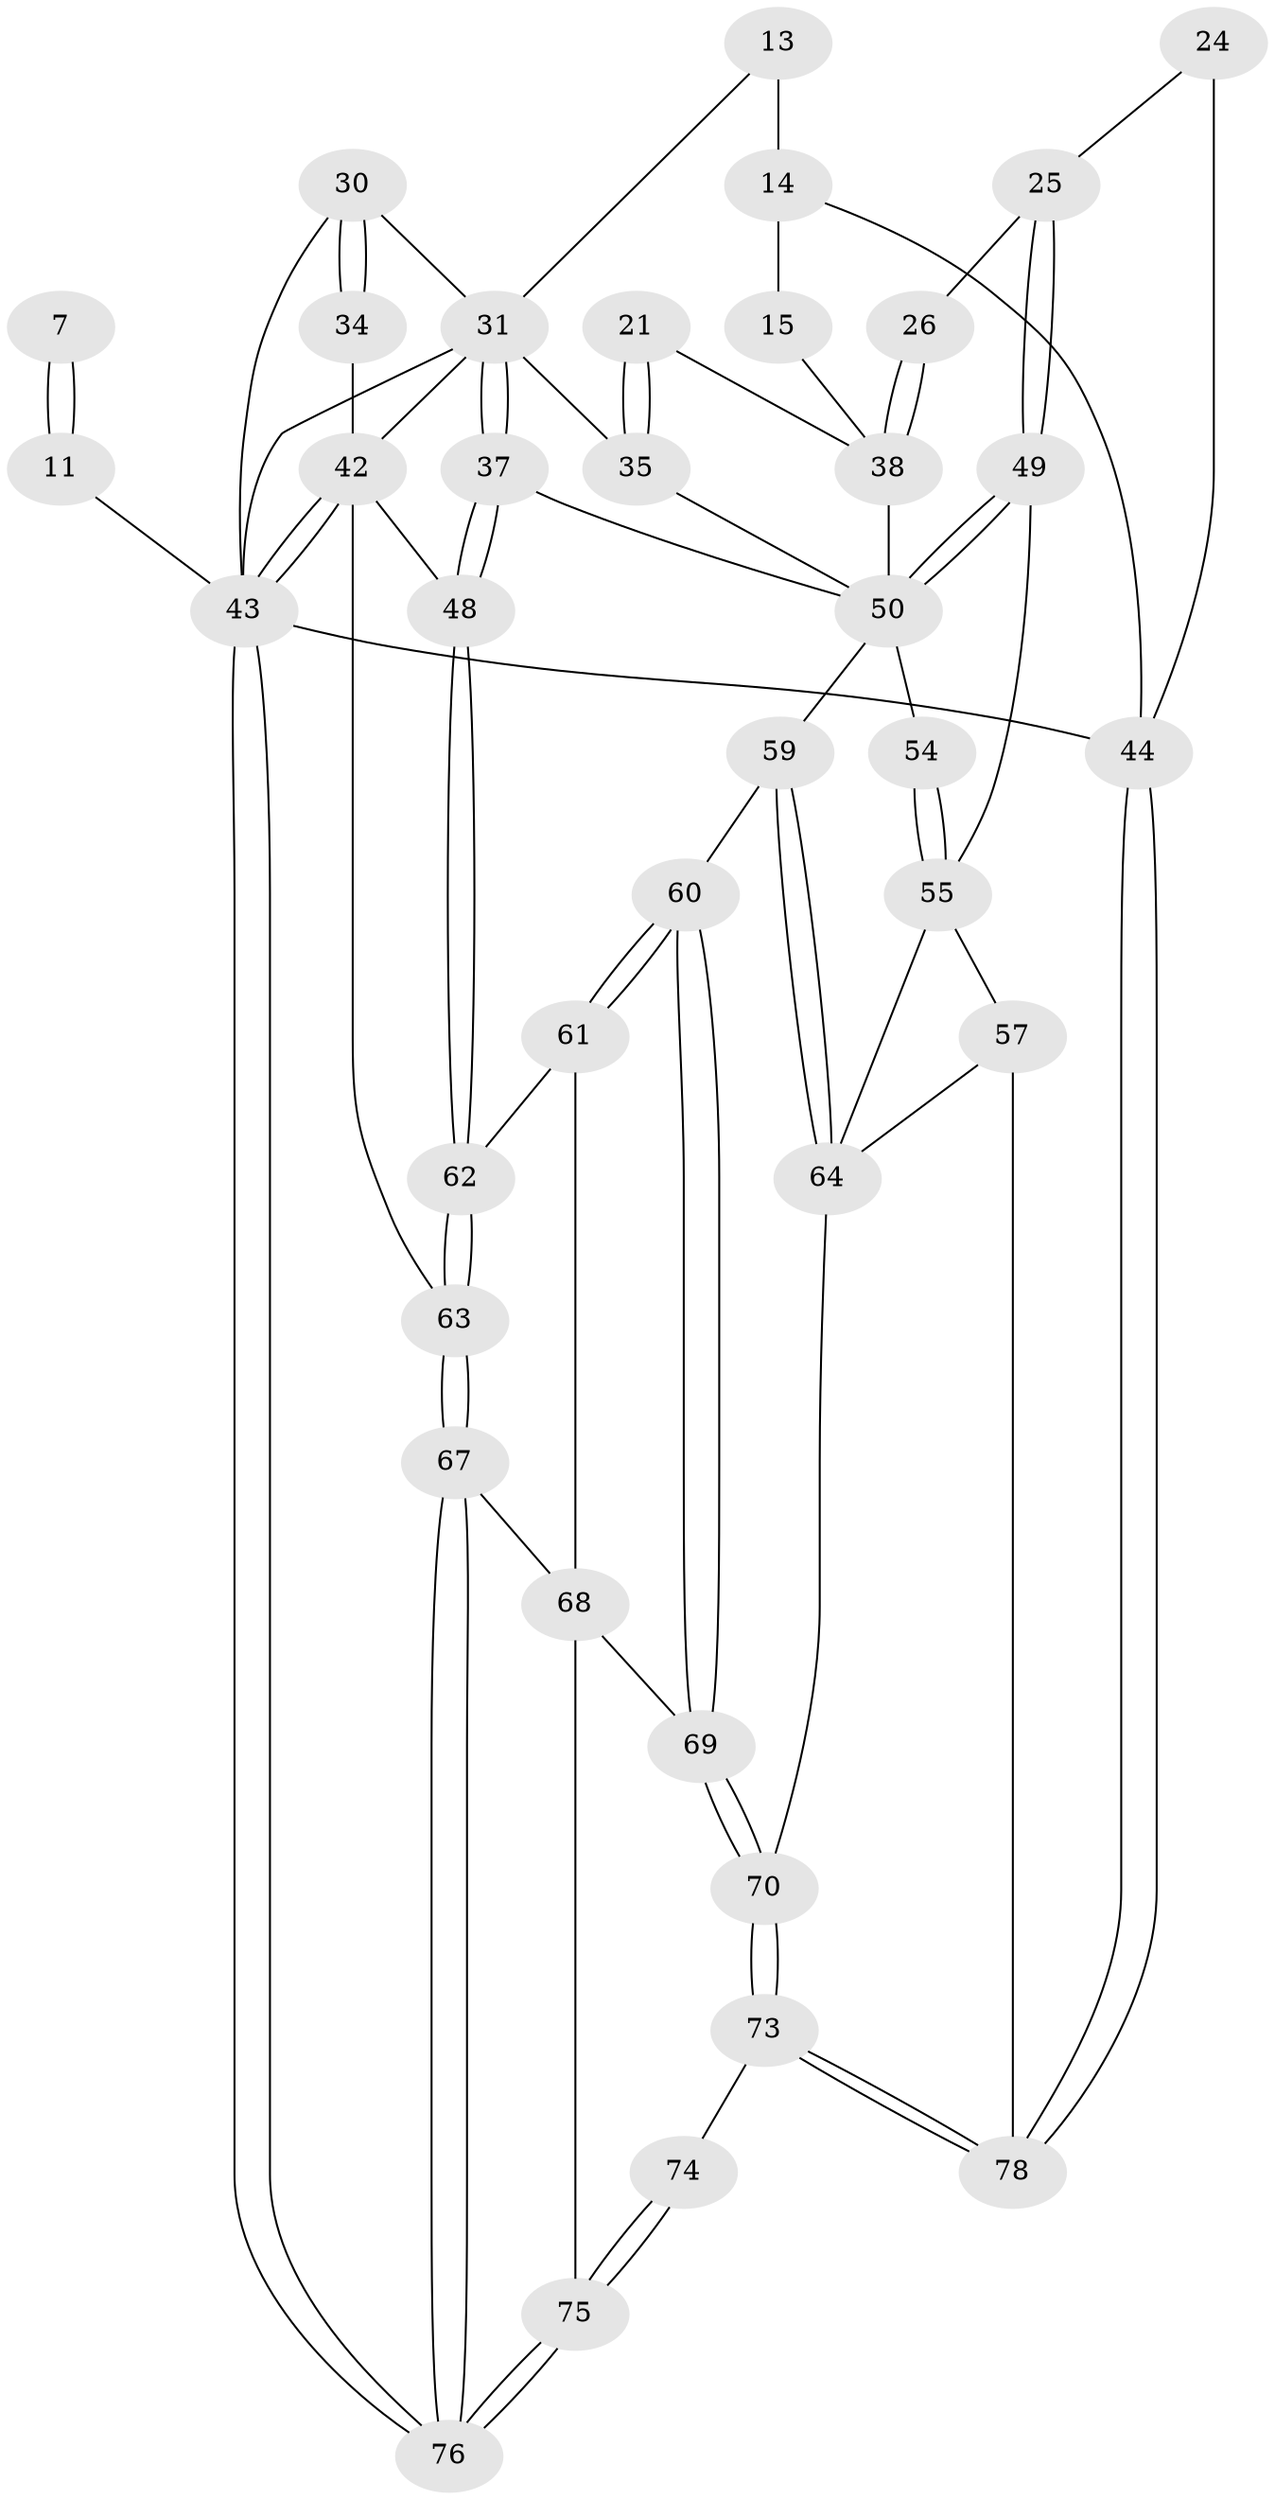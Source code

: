 // original degree distribution, {3: 0.038461538461538464, 4: 0.2692307692307692, 5: 0.4230769230769231, 6: 0.2692307692307692}
// Generated by graph-tools (version 1.1) at 2025/59/03/09/25 04:59:56]
// undirected, 39 vertices, 85 edges
graph export_dot {
graph [start="1"]
  node [color=gray90,style=filled];
  7 [pos="+0.4284193732736131+0"];
  11 [pos="+0.30656223253792697+0.20068499463274525",super="+6"];
  13 [pos="+0.6329677168655584+0.21390147182412092",super="+8"];
  14 [pos="+0.8549307713225929+0.29700597765596815",super="+12"];
  15 [pos="+0.693935549051334+0.2749580408434961"];
  21 [pos="+0.5039317793828079+0.3978273238408949"];
  24 [pos="+0.9272473931126306+0.4458251683045705"];
  25 [pos="+0.8272131877447612+0.5230138266045842"];
  26 [pos="+0.7096048256192614+0.43834303758239157"];
  30 [pos="+0+0.24157010213431437",super="+29"];
  31 [pos="+0.1693720584510198+0.4834086495353378",super="+28"];
  34 [pos="+0+0.5502864568247625"];
  35 [pos="+0.4318977790854486+0.3974801135059381",super="+18"];
  37 [pos="+0.38558330659519485+0.5978953000438081"];
  38 [pos="+0.5795540618915408+0.6396117932239637",super="+20+19"];
  42 [pos="+0+0.7170933175769197",super="+33"];
  43 [pos="+0+1",super="+5+27"];
  44 [pos="+1+1",super="+4+41"];
  48 [pos="+0.2911861615871204+0.7016502563839373"];
  49 [pos="+0.8175672582311494+0.5570107806507717"];
  50 [pos="+0.5937321502522168+0.6728010449549513",super="+40+36"];
  54 [pos="+0.7889649464333265+0.758531354508395"];
  55 [pos="+0.8219286062319061+0.8363702271976196",super="+52+53"];
  57 [pos="+0.839541588263783+0.8827380543760267",super="+56"];
  59 [pos="+0.5638043966254809+0.6848918600274199"];
  60 [pos="+0.48052590774681636+0.8307321503746925"];
  61 [pos="+0.33272336221224935+0.7830037822082484"];
  62 [pos="+0.2856285179481737+0.7108115977397507"];
  63 [pos="+0.10389507307281565+0.8173748015087408"];
  64 [pos="+0.6584446648079183+0.8458372988154929",super="+58"];
  67 [pos="+0.13907105829596303+0.881048407542981"];
  68 [pos="+0.47334817000581225+0.8519473451827572",super="+65+66"];
  69 [pos="+0.4778044156036539+0.8439923061662526"];
  70 [pos="+0.6149288448632508+0.9325742665366997"];
  73 [pos="+0.5822883684673021+1"];
  74 [pos="+0.5105916911958931+1"];
  75 [pos="+0.4164949738831872+1",super="+72+71"];
  76 [pos="+0.20745291393587195+1"];
  78 [pos="+0.7389814262914037+1",super="+77+47"];
  7 -- 11 [weight=2];
  7 -- 11;
  11 -- 43 [weight=2];
  13 -- 14 [weight=2];
  13 -- 31;
  14 -- 15 [weight=2];
  14 -- 44 [weight=2];
  15 -- 38;
  21 -- 35 [weight=2];
  21 -- 35;
  21 -- 38;
  24 -- 25;
  24 -- 44 [weight=2];
  25 -- 26;
  25 -- 49;
  25 -- 49;
  26 -- 38 [weight=2];
  26 -- 38;
  30 -- 34 [weight=2];
  30 -- 34;
  30 -- 43;
  30 -- 31;
  31 -- 37;
  31 -- 37;
  31 -- 42;
  31 -- 35;
  31 -- 43;
  34 -- 42;
  35 -- 50;
  37 -- 48;
  37 -- 48;
  37 -- 50;
  38 -- 50;
  42 -- 43;
  42 -- 43;
  42 -- 63;
  42 -- 48;
  43 -- 76;
  43 -- 76;
  43 -- 44 [weight=2];
  44 -- 78 [weight=3];
  44 -- 78;
  48 -- 62;
  48 -- 62;
  49 -- 50;
  49 -- 50;
  49 -- 55;
  50 -- 54;
  50 -- 59;
  54 -- 55 [weight=2];
  54 -- 55;
  55 -- 57;
  55 -- 64;
  57 -- 78 [weight=3];
  57 -- 64;
  59 -- 60;
  59 -- 64;
  59 -- 64;
  60 -- 61;
  60 -- 61;
  60 -- 69;
  60 -- 69;
  61 -- 62;
  61 -- 68;
  62 -- 63;
  62 -- 63;
  63 -- 67;
  63 -- 67;
  64 -- 70;
  67 -- 76;
  67 -- 76;
  67 -- 68;
  68 -- 69;
  68 -- 75 [weight=2];
  69 -- 70;
  69 -- 70;
  70 -- 73;
  70 -- 73;
  73 -- 74;
  73 -- 78;
  73 -- 78;
  74 -- 75 [weight=2];
  74 -- 75;
  75 -- 76;
  75 -- 76;
}
